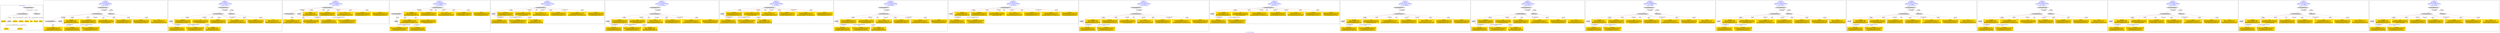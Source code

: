 digraph n0 {
fontcolor="blue"
remincross="true"
label="s12-s-19-artworks.json"
subgraph cluster_0 {
label="1-correct model"
n2[style="filled",color="white",fillcolor="lightgray",label="CulturalHeritageObject1"];
n3[shape="plaintext",style="filled",fillcolor="gold",label="date_made"];
n4[style="filled",color="white",fillcolor="lightgray",label="Person1"];
n5[shape="plaintext",style="filled",fillcolor="gold",label="description"];
n6[shape="plaintext",style="filled",fillcolor="gold",label="dimensions"];
n7[shape="plaintext",style="filled",fillcolor="gold",label="technique"];
n8[shape="plaintext",style="filled",fillcolor="gold",label="title"];
n9[shape="plaintext",style="filled",fillcolor="gold",label="access_id"];
n10[shape="plaintext",style="filled",fillcolor="gold",label="nationality"];
n11[shape="plaintext",style="filled",fillcolor="gold",label="artist_name"];
n12[style="filled",color="white",fillcolor="lightgray",label="EuropeanaAggregation1"];
n13[style="filled",color="white",fillcolor="lightgray",label="WebResource1"];
n14[shape="plaintext",style="filled",fillcolor="gold",label="img_url"];
}
subgraph cluster_1 {
label="candidate 0\nlink coherence:1.0\nnode coherence:1.0\nconfidence:0.5054961694893352\nmapping score:0.5944246490890377\ncost:12.99938\n-precision:0.85-recall:0.92"
n16[style="filled",color="white",fillcolor="lightgray",label="CulturalHeritageObject1"];
n17[style="filled",color="white",fillcolor="lightgray",label="CulturalHeritageObject2"];
n18[style="filled",color="white",fillcolor="lightgray",label="Person1"];
n19[style="filled",color="white",fillcolor="lightgray",label="EuropeanaAggregation1"];
n20[style="filled",color="white",fillcolor="lightgray",label="WebResource1"];
n21[shape="plaintext",style="filled",fillcolor="gold",label="artist_name\n[Person,nameOfThePerson,0.524]\n[Person,biographicalInformation,0.328]\n[CulturalHeritageObject,title,0.082]\n[CulturalHeritageObject,description,0.066]"];
n22[shape="plaintext",style="filled",fillcolor="gold",label="date_made\n[Person,dateOfBirth,0.358]\n[Person,dateOfDeath,0.298]\n[CulturalHeritageObject,created,0.231]\n[Person,biographicalInformation,0.113]"];
n23[shape="plaintext",style="filled",fillcolor="gold",label="description\n[Person,biographicalInformation,0.44]\n[CulturalHeritageObject,description,0.357]\n[CulturalHeritageObject,title,0.161]\n[CulturalHeritageObject,provenance,0.042]"];
n24[shape="plaintext",style="filled",fillcolor="gold",label="title\n[CulturalHeritageObject,title,0.336]\n[CulturalHeritageObject,description,0.303]\n[Person,biographicalInformation,0.275]\n[Concept,prefLabel,0.087]"];
n25[shape="plaintext",style="filled",fillcolor="gold",label="nationality\n[Person,countryAssociatedWithThePerson,0.83]\n[Person,biographicalInformation,0.095]\n[CulturalHeritageObject,title,0.04]\n[CulturalHeritageObject,description,0.035]"];
n26[shape="plaintext",style="filled",fillcolor="gold",label="img_url\n[WebResource,classLink,0.724]\n[Document,classLink,0.129]\n[CulturalHeritageObject,provenance,0.093]\n[Person,biographicalInformation,0.053]"];
n27[shape="plaintext",style="filled",fillcolor="gold",label="access_id\n[CulturalHeritageObject,extent,0.493]\n[CulturalHeritageObject,title,0.23]\n[CulturalHeritageObject,description,0.181]\n[CulturalHeritageObject,accessionNumber,0.097]"];
n28[shape="plaintext",style="filled",fillcolor="gold",label="dimensions\n[CulturalHeritageObject,extent,0.61]\n[CulturalHeritageObject,description,0.167]\n[CulturalHeritageObject,title,0.115]\n[CulturalHeritageObject,medium,0.107]"];
n29[shape="plaintext",style="filled",fillcolor="gold",label="technique\n[CulturalHeritageObject,medium,0.707]\n[CulturalHeritageObject,description,0.139]\n[Person,biographicalInformation,0.09]\n[CulturalHeritageObject,title,0.065]"];
}
subgraph cluster_2 {
label="candidate 1\nlink coherence:1.0\nnode coherence:1.0\nconfidence:0.5048152972522681\nmapping score:0.6127162101952005\ncost:11.99941\n-precision:0.92-recall:0.92"
n31[style="filled",color="white",fillcolor="lightgray",label="CulturalHeritageObject1"];
n32[style="filled",color="white",fillcolor="lightgray",label="Person1"];
n33[style="filled",color="white",fillcolor="lightgray",label="EuropeanaAggregation1"];
n34[style="filled",color="white",fillcolor="lightgray",label="WebResource1"];
n35[shape="plaintext",style="filled",fillcolor="gold",label="artist_name\n[Person,nameOfThePerson,0.524]\n[Person,biographicalInformation,0.328]\n[CulturalHeritageObject,title,0.082]\n[CulturalHeritageObject,description,0.066]"];
n36[shape="plaintext",style="filled",fillcolor="gold",label="description\n[Person,biographicalInformation,0.44]\n[CulturalHeritageObject,description,0.357]\n[CulturalHeritageObject,title,0.161]\n[CulturalHeritageObject,provenance,0.042]"];
n37[shape="plaintext",style="filled",fillcolor="gold",label="title\n[CulturalHeritageObject,title,0.336]\n[CulturalHeritageObject,description,0.303]\n[Person,biographicalInformation,0.275]\n[Concept,prefLabel,0.087]"];
n38[shape="plaintext",style="filled",fillcolor="gold",label="nationality\n[Person,countryAssociatedWithThePerson,0.83]\n[Person,biographicalInformation,0.095]\n[CulturalHeritageObject,title,0.04]\n[CulturalHeritageObject,description,0.035]"];
n39[shape="plaintext",style="filled",fillcolor="gold",label="img_url\n[WebResource,classLink,0.724]\n[Document,classLink,0.129]\n[CulturalHeritageObject,provenance,0.093]\n[Person,biographicalInformation,0.053]"];
n40[shape="plaintext",style="filled",fillcolor="gold",label="dimensions\n[CulturalHeritageObject,extent,0.61]\n[CulturalHeritageObject,description,0.167]\n[CulturalHeritageObject,title,0.115]\n[CulturalHeritageObject,medium,0.107]"];
n41[shape="plaintext",style="filled",fillcolor="gold",label="access_id\n[CulturalHeritageObject,extent,0.493]\n[CulturalHeritageObject,title,0.23]\n[CulturalHeritageObject,description,0.181]\n[CulturalHeritageObject,accessionNumber,0.097]"];
n42[shape="plaintext",style="filled",fillcolor="gold",label="technique\n[CulturalHeritageObject,medium,0.707]\n[CulturalHeritageObject,description,0.139]\n[Person,biographicalInformation,0.09]\n[CulturalHeritageObject,title,0.065]"];
n43[shape="plaintext",style="filled",fillcolor="gold",label="date_made\n[Person,dateOfBirth,0.358]\n[Person,dateOfDeath,0.298]\n[CulturalHeritageObject,created,0.231]\n[Person,biographicalInformation,0.113]"];
}
subgraph cluster_3 {
label="candidate 10\nlink coherence:1.0\nnode coherence:1.0\nconfidence:0.44269656188515527\nmapping score:0.5920099650728295\ncost:10.99974\n-precision:0.55-recall:0.5"
n45[style="filled",color="white",fillcolor="lightgray",label="CulturalHeritageObject1"];
n46[style="filled",color="white",fillcolor="lightgray",label="CulturalHeritageObject2"];
n47[style="filled",color="white",fillcolor="lightgray",label="Person1"];
n48[shape="plaintext",style="filled",fillcolor="gold",label="artist_name\n[Person,nameOfThePerson,0.524]\n[Person,biographicalInformation,0.328]\n[CulturalHeritageObject,title,0.082]\n[CulturalHeritageObject,description,0.066]"];
n49[shape="plaintext",style="filled",fillcolor="gold",label="date_made\n[Person,dateOfBirth,0.358]\n[Person,dateOfDeath,0.298]\n[CulturalHeritageObject,created,0.231]\n[Person,biographicalInformation,0.113]"];
n50[shape="plaintext",style="filled",fillcolor="gold",label="access_id\n[CulturalHeritageObject,extent,0.493]\n[CulturalHeritageObject,title,0.23]\n[CulturalHeritageObject,description,0.181]\n[CulturalHeritageObject,accessionNumber,0.097]"];
n51[shape="plaintext",style="filled",fillcolor="gold",label="description\n[Person,biographicalInformation,0.44]\n[CulturalHeritageObject,description,0.357]\n[CulturalHeritageObject,title,0.161]\n[CulturalHeritageObject,provenance,0.042]"];
n52[shape="plaintext",style="filled",fillcolor="gold",label="img_url\n[WebResource,classLink,0.724]\n[Document,classLink,0.129]\n[CulturalHeritageObject,provenance,0.093]\n[Person,biographicalInformation,0.053]"];
n53[shape="plaintext",style="filled",fillcolor="gold",label="nationality\n[Person,countryAssociatedWithThePerson,0.83]\n[Person,biographicalInformation,0.095]\n[CulturalHeritageObject,title,0.04]\n[CulturalHeritageObject,description,0.035]"];
n54[shape="plaintext",style="filled",fillcolor="gold",label="title\n[CulturalHeritageObject,title,0.336]\n[CulturalHeritageObject,description,0.303]\n[Person,biographicalInformation,0.275]\n[Concept,prefLabel,0.087]"];
n55[shape="plaintext",style="filled",fillcolor="gold",label="dimensions\n[CulturalHeritageObject,extent,0.61]\n[CulturalHeritageObject,description,0.167]\n[CulturalHeritageObject,title,0.115]\n[CulturalHeritageObject,medium,0.107]"];
n56[shape="plaintext",style="filled",fillcolor="gold",label="technique\n[CulturalHeritageObject,medium,0.707]\n[CulturalHeritageObject,description,0.139]\n[Person,biographicalInformation,0.09]\n[CulturalHeritageObject,title,0.065]"];
}
subgraph cluster_4 {
label="candidate 11\nlink coherence:1.0\nnode coherence:1.0\nconfidence:0.44269656188515527\nmapping score:0.5920099650728295\ncost:10.99997\n-precision:0.45-recall:0.42"
n58[style="filled",color="white",fillcolor="lightgray",label="CulturalHeritageObject1"];
n59[style="filled",color="white",fillcolor="lightgray",label="CulturalHeritageObject2"];
n60[style="filled",color="white",fillcolor="lightgray",label="Person2"];
n61[shape="plaintext",style="filled",fillcolor="gold",label="nationality\n[Person,countryAssociatedWithThePerson,0.83]\n[Person,biographicalInformation,0.095]\n[CulturalHeritageObject,title,0.04]\n[CulturalHeritageObject,description,0.035]"];
n62[shape="plaintext",style="filled",fillcolor="gold",label="date_made\n[Person,dateOfBirth,0.358]\n[Person,dateOfDeath,0.298]\n[CulturalHeritageObject,created,0.231]\n[Person,biographicalInformation,0.113]"];
n63[shape="plaintext",style="filled",fillcolor="gold",label="access_id\n[CulturalHeritageObject,extent,0.493]\n[CulturalHeritageObject,title,0.23]\n[CulturalHeritageObject,description,0.181]\n[CulturalHeritageObject,accessionNumber,0.097]"];
n64[shape="plaintext",style="filled",fillcolor="gold",label="description\n[Person,biographicalInformation,0.44]\n[CulturalHeritageObject,description,0.357]\n[CulturalHeritageObject,title,0.161]\n[CulturalHeritageObject,provenance,0.042]"];
n65[shape="plaintext",style="filled",fillcolor="gold",label="img_url\n[WebResource,classLink,0.724]\n[Document,classLink,0.129]\n[CulturalHeritageObject,provenance,0.093]\n[Person,biographicalInformation,0.053]"];
n66[shape="plaintext",style="filled",fillcolor="gold",label="title\n[CulturalHeritageObject,title,0.336]\n[CulturalHeritageObject,description,0.303]\n[Person,biographicalInformation,0.275]\n[Concept,prefLabel,0.087]"];
n67[shape="plaintext",style="filled",fillcolor="gold",label="artist_name\n[Person,nameOfThePerson,0.524]\n[Person,biographicalInformation,0.328]\n[CulturalHeritageObject,title,0.082]\n[CulturalHeritageObject,description,0.066]"];
n68[shape="plaintext",style="filled",fillcolor="gold",label="dimensions\n[CulturalHeritageObject,extent,0.61]\n[CulturalHeritageObject,description,0.167]\n[CulturalHeritageObject,title,0.115]\n[CulturalHeritageObject,medium,0.107]"];
n69[shape="plaintext",style="filled",fillcolor="gold",label="technique\n[CulturalHeritageObject,medium,0.707]\n[CulturalHeritageObject,description,0.139]\n[Person,biographicalInformation,0.09]\n[CulturalHeritageObject,title,0.065]"];
}
subgraph cluster_5 {
label="candidate 12\nlink coherence:1.0\nnode coherence:1.0\nconfidence:0.43467736310363575\nmapping score:0.6078554173308416\ncost:9.99977\n-precision:0.8-recall:0.67"
n71[style="filled",color="white",fillcolor="lightgray",label="CulturalHeritageObject1"];
n72[style="filled",color="white",fillcolor="lightgray",label="Person1"];
n73[shape="plaintext",style="filled",fillcolor="gold",label="artist_name\n[Person,nameOfThePerson,0.524]\n[Person,biographicalInformation,0.328]\n[CulturalHeritageObject,title,0.082]\n[CulturalHeritageObject,description,0.066]"];
n74[shape="plaintext",style="filled",fillcolor="gold",label="description\n[Person,biographicalInformation,0.44]\n[CulturalHeritageObject,description,0.357]\n[CulturalHeritageObject,title,0.161]\n[CulturalHeritageObject,provenance,0.042]"];
n75[shape="plaintext",style="filled",fillcolor="gold",label="title\n[CulturalHeritageObject,title,0.336]\n[CulturalHeritageObject,description,0.303]\n[Person,biographicalInformation,0.275]\n[Concept,prefLabel,0.087]"];
n76[shape="plaintext",style="filled",fillcolor="gold",label="img_url\n[WebResource,classLink,0.724]\n[Document,classLink,0.129]\n[CulturalHeritageObject,provenance,0.093]\n[Person,biographicalInformation,0.053]"];
n77[shape="plaintext",style="filled",fillcolor="gold",label="nationality\n[Person,countryAssociatedWithThePerson,0.83]\n[Person,biographicalInformation,0.095]\n[CulturalHeritageObject,title,0.04]\n[CulturalHeritageObject,description,0.035]"];
n78[shape="plaintext",style="filled",fillcolor="gold",label="dimensions\n[CulturalHeritageObject,extent,0.61]\n[CulturalHeritageObject,description,0.167]\n[CulturalHeritageObject,title,0.115]\n[CulturalHeritageObject,medium,0.107]"];
n79[shape="plaintext",style="filled",fillcolor="gold",label="access_id\n[CulturalHeritageObject,extent,0.493]\n[CulturalHeritageObject,title,0.23]\n[CulturalHeritageObject,description,0.181]\n[CulturalHeritageObject,accessionNumber,0.097]"];
n80[shape="plaintext",style="filled",fillcolor="gold",label="technique\n[CulturalHeritageObject,medium,0.707]\n[CulturalHeritageObject,description,0.139]\n[Person,biographicalInformation,0.09]\n[CulturalHeritageObject,title,0.065]"];
n81[shape="plaintext",style="filled",fillcolor="gold",label="date_made\n[Person,dateOfBirth,0.358]\n[Person,dateOfDeath,0.298]\n[CulturalHeritageObject,created,0.231]\n[Person,biographicalInformation,0.113]"];
}
subgraph cluster_6 {
label="candidate 13\nlink coherence:1.0\nnode coherence:1.0\nconfidence:0.43467736310363575\nmapping score:0.6078554173308416\ncost:10.99959\n-precision:0.82-recall:0.75"
n83[style="filled",color="white",fillcolor="lightgray",label="CulturalHeritageObject1"];
n84[style="filled",color="white",fillcolor="lightgray",label="Person1"];
n85[style="filled",color="white",fillcolor="lightgray",label="EuropeanaAggregation1"];
n86[shape="plaintext",style="filled",fillcolor="gold",label="artist_name\n[Person,nameOfThePerson,0.524]\n[Person,biographicalInformation,0.328]\n[CulturalHeritageObject,title,0.082]\n[CulturalHeritageObject,description,0.066]"];
n87[shape="plaintext",style="filled",fillcolor="gold",label="description\n[Person,biographicalInformation,0.44]\n[CulturalHeritageObject,description,0.357]\n[CulturalHeritageObject,title,0.161]\n[CulturalHeritageObject,provenance,0.042]"];
n88[shape="plaintext",style="filled",fillcolor="gold",label="title\n[CulturalHeritageObject,title,0.336]\n[CulturalHeritageObject,description,0.303]\n[Person,biographicalInformation,0.275]\n[Concept,prefLabel,0.087]"];
n89[shape="plaintext",style="filled",fillcolor="gold",label="img_url\n[WebResource,classLink,0.724]\n[Document,classLink,0.129]\n[CulturalHeritageObject,provenance,0.093]\n[Person,biographicalInformation,0.053]"];
n90[shape="plaintext",style="filled",fillcolor="gold",label="nationality\n[Person,countryAssociatedWithThePerson,0.83]\n[Person,biographicalInformation,0.095]\n[CulturalHeritageObject,title,0.04]\n[CulturalHeritageObject,description,0.035]"];
n91[shape="plaintext",style="filled",fillcolor="gold",label="dimensions\n[CulturalHeritageObject,extent,0.61]\n[CulturalHeritageObject,description,0.167]\n[CulturalHeritageObject,title,0.115]\n[CulturalHeritageObject,medium,0.107]"];
n92[shape="plaintext",style="filled",fillcolor="gold",label="access_id\n[CulturalHeritageObject,extent,0.493]\n[CulturalHeritageObject,title,0.23]\n[CulturalHeritageObject,description,0.181]\n[CulturalHeritageObject,accessionNumber,0.097]"];
n93[shape="plaintext",style="filled",fillcolor="gold",label="technique\n[CulturalHeritageObject,medium,0.707]\n[CulturalHeritageObject,description,0.139]\n[Person,biographicalInformation,0.09]\n[CulturalHeritageObject,title,0.065]"];
n94[shape="plaintext",style="filled",fillcolor="gold",label="date_made\n[Person,dateOfBirth,0.358]\n[Person,dateOfDeath,0.298]\n[CulturalHeritageObject,created,0.231]\n[Person,biographicalInformation,0.113]"];
}
subgraph cluster_7 {
label="candidate 14\nlink coherence:1.0\nnode coherence:1.0\nconfidence:0.42801352308568963\nmapping score:0.6056341373248595\ncost:9.99977\n-precision:0.8-recall:0.67"
n96[style="filled",color="white",fillcolor="lightgray",label="CulturalHeritageObject1"];
n97[style="filled",color="white",fillcolor="lightgray",label="Person1"];
n98[shape="plaintext",style="filled",fillcolor="gold",label="artist_name\n[Person,nameOfThePerson,0.524]\n[Person,biographicalInformation,0.328]\n[CulturalHeritageObject,title,0.082]\n[CulturalHeritageObject,description,0.066]"];
n99[shape="plaintext",style="filled",fillcolor="gold",label="description\n[Person,biographicalInformation,0.44]\n[CulturalHeritageObject,description,0.357]\n[CulturalHeritageObject,title,0.161]\n[CulturalHeritageObject,provenance,0.042]"];
n100[shape="plaintext",style="filled",fillcolor="gold",label="title\n[CulturalHeritageObject,title,0.336]\n[CulturalHeritageObject,description,0.303]\n[Person,biographicalInformation,0.275]\n[Concept,prefLabel,0.087]"];
n101[shape="plaintext",style="filled",fillcolor="gold",label="img_url\n[WebResource,classLink,0.724]\n[Document,classLink,0.129]\n[CulturalHeritageObject,provenance,0.093]\n[Person,biographicalInformation,0.053]"];
n102[shape="plaintext",style="filled",fillcolor="gold",label="nationality\n[Person,countryAssociatedWithThePerson,0.83]\n[Person,biographicalInformation,0.095]\n[CulturalHeritageObject,title,0.04]\n[CulturalHeritageObject,description,0.035]"];
n103[shape="plaintext",style="filled",fillcolor="gold",label="dimensions\n[CulturalHeritageObject,extent,0.61]\n[CulturalHeritageObject,description,0.167]\n[CulturalHeritageObject,title,0.115]\n[CulturalHeritageObject,medium,0.107]"];
n104[shape="plaintext",style="filled",fillcolor="gold",label="access_id\n[CulturalHeritageObject,extent,0.493]\n[CulturalHeritageObject,title,0.23]\n[CulturalHeritageObject,description,0.181]\n[CulturalHeritageObject,accessionNumber,0.097]"];
n105[shape="plaintext",style="filled",fillcolor="gold",label="technique\n[CulturalHeritageObject,medium,0.707]\n[CulturalHeritageObject,description,0.139]\n[Person,biographicalInformation,0.09]\n[CulturalHeritageObject,title,0.065]"];
n106[shape="plaintext",style="filled",fillcolor="gold",label="date_made\n[Person,dateOfBirth,0.358]\n[Person,dateOfDeath,0.298]\n[CulturalHeritageObject,created,0.231]\n[Person,biographicalInformation,0.113]"];
}
subgraph cluster_8 {
label="candidate 15\nlink coherence:1.0\nnode coherence:1.0\nconfidence:0.42801352308568963\nmapping score:0.6056341373248595\ncost:10.99959\n-precision:0.82-recall:0.75"
n108[style="filled",color="white",fillcolor="lightgray",label="CulturalHeritageObject1"];
n109[style="filled",color="white",fillcolor="lightgray",label="Person1"];
n110[style="filled",color="white",fillcolor="lightgray",label="EuropeanaAggregation1"];
n111[shape="plaintext",style="filled",fillcolor="gold",label="artist_name\n[Person,nameOfThePerson,0.524]\n[Person,biographicalInformation,0.328]\n[CulturalHeritageObject,title,0.082]\n[CulturalHeritageObject,description,0.066]"];
n112[shape="plaintext",style="filled",fillcolor="gold",label="description\n[Person,biographicalInformation,0.44]\n[CulturalHeritageObject,description,0.357]\n[CulturalHeritageObject,title,0.161]\n[CulturalHeritageObject,provenance,0.042]"];
n113[shape="plaintext",style="filled",fillcolor="gold",label="title\n[CulturalHeritageObject,title,0.336]\n[CulturalHeritageObject,description,0.303]\n[Person,biographicalInformation,0.275]\n[Concept,prefLabel,0.087]"];
n114[shape="plaintext",style="filled",fillcolor="gold",label="img_url\n[WebResource,classLink,0.724]\n[Document,classLink,0.129]\n[CulturalHeritageObject,provenance,0.093]\n[Person,biographicalInformation,0.053]"];
n115[shape="plaintext",style="filled",fillcolor="gold",label="nationality\n[Person,countryAssociatedWithThePerson,0.83]\n[Person,biographicalInformation,0.095]\n[CulturalHeritageObject,title,0.04]\n[CulturalHeritageObject,description,0.035]"];
n116[shape="plaintext",style="filled",fillcolor="gold",label="dimensions\n[CulturalHeritageObject,extent,0.61]\n[CulturalHeritageObject,description,0.167]\n[CulturalHeritageObject,title,0.115]\n[CulturalHeritageObject,medium,0.107]"];
n117[shape="plaintext",style="filled",fillcolor="gold",label="access_id\n[CulturalHeritageObject,extent,0.493]\n[CulturalHeritageObject,title,0.23]\n[CulturalHeritageObject,description,0.181]\n[CulturalHeritageObject,accessionNumber,0.097]"];
n118[shape="plaintext",style="filled",fillcolor="gold",label="technique\n[CulturalHeritageObject,medium,0.707]\n[CulturalHeritageObject,description,0.139]\n[Person,biographicalInformation,0.09]\n[CulturalHeritageObject,title,0.065]"];
n119[shape="plaintext",style="filled",fillcolor="gold",label="date_made\n[Person,dateOfBirth,0.358]\n[Person,dateOfDeath,0.298]\n[CulturalHeritageObject,created,0.231]\n[Person,biographicalInformation,0.113]"];
}
subgraph cluster_9 {
label="candidate 16\nlink coherence:1.0\nnode coherence:1.0\nconfidence:0.42054075554062276\nmapping score:0.6031432148098372\ncost:9.99977\n-precision:0.9-recall:0.75"
n121[style="filled",color="white",fillcolor="lightgray",label="CulturalHeritageObject1"];
n122[style="filled",color="white",fillcolor="lightgray",label="Person1"];
n123[shape="plaintext",style="filled",fillcolor="gold",label="artist_name\n[Person,nameOfThePerson,0.524]\n[Person,biographicalInformation,0.328]\n[CulturalHeritageObject,title,0.082]\n[CulturalHeritageObject,description,0.066]"];
n124[shape="plaintext",style="filled",fillcolor="gold",label="date_made\n[Person,dateOfBirth,0.358]\n[Person,dateOfDeath,0.298]\n[CulturalHeritageObject,created,0.231]\n[Person,biographicalInformation,0.113]"];
n125[shape="plaintext",style="filled",fillcolor="gold",label="description\n[Person,biographicalInformation,0.44]\n[CulturalHeritageObject,description,0.357]\n[CulturalHeritageObject,title,0.161]\n[CulturalHeritageObject,provenance,0.042]"];
n126[shape="plaintext",style="filled",fillcolor="gold",label="title\n[CulturalHeritageObject,title,0.336]\n[CulturalHeritageObject,description,0.303]\n[Person,biographicalInformation,0.275]\n[Concept,prefLabel,0.087]"];
n127[shape="plaintext",style="filled",fillcolor="gold",label="img_url\n[WebResource,classLink,0.724]\n[Document,classLink,0.129]\n[CulturalHeritageObject,provenance,0.093]\n[Person,biographicalInformation,0.053]"];
n128[shape="plaintext",style="filled",fillcolor="gold",label="nationality\n[Person,countryAssociatedWithThePerson,0.83]\n[Person,biographicalInformation,0.095]\n[CulturalHeritageObject,title,0.04]\n[CulturalHeritageObject,description,0.035]"];
n129[shape="plaintext",style="filled",fillcolor="gold",label="dimensions\n[CulturalHeritageObject,extent,0.61]\n[CulturalHeritageObject,description,0.167]\n[CulturalHeritageObject,title,0.115]\n[CulturalHeritageObject,medium,0.107]"];
n130[shape="plaintext",style="filled",fillcolor="gold",label="access_id\n[CulturalHeritageObject,extent,0.493]\n[CulturalHeritageObject,title,0.23]\n[CulturalHeritageObject,description,0.181]\n[CulturalHeritageObject,accessionNumber,0.097]"];
n131[shape="plaintext",style="filled",fillcolor="gold",label="technique\n[CulturalHeritageObject,medium,0.707]\n[CulturalHeritageObject,description,0.139]\n[Person,biographicalInformation,0.09]\n[CulturalHeritageObject,title,0.065]"];
}
subgraph cluster_10 {
label="candidate 17\nlink coherence:1.0\nnode coherence:1.0\nconfidence:0.42054075554062276\nmapping score:0.6031432148098372\ncost:10.99959\n-precision:0.91-recall:0.83"
n133[style="filled",color="white",fillcolor="lightgray",label="CulturalHeritageObject1"];
n134[style="filled",color="white",fillcolor="lightgray",label="Person1"];
n135[style="filled",color="white",fillcolor="lightgray",label="EuropeanaAggregation1"];
n136[shape="plaintext",style="filled",fillcolor="gold",label="artist_name\n[Person,nameOfThePerson,0.524]\n[Person,biographicalInformation,0.328]\n[CulturalHeritageObject,title,0.082]\n[CulturalHeritageObject,description,0.066]"];
n137[shape="plaintext",style="filled",fillcolor="gold",label="date_made\n[Person,dateOfBirth,0.358]\n[Person,dateOfDeath,0.298]\n[CulturalHeritageObject,created,0.231]\n[Person,biographicalInformation,0.113]"];
n138[shape="plaintext",style="filled",fillcolor="gold",label="description\n[Person,biographicalInformation,0.44]\n[CulturalHeritageObject,description,0.357]\n[CulturalHeritageObject,title,0.161]\n[CulturalHeritageObject,provenance,0.042]"];
n139[shape="plaintext",style="filled",fillcolor="gold",label="title\n[CulturalHeritageObject,title,0.336]\n[CulturalHeritageObject,description,0.303]\n[Person,biographicalInformation,0.275]\n[Concept,prefLabel,0.087]"];
n140[shape="plaintext",style="filled",fillcolor="gold",label="img_url\n[WebResource,classLink,0.724]\n[Document,classLink,0.129]\n[CulturalHeritageObject,provenance,0.093]\n[Person,biographicalInformation,0.053]"];
n141[shape="plaintext",style="filled",fillcolor="gold",label="nationality\n[Person,countryAssociatedWithThePerson,0.83]\n[Person,biographicalInformation,0.095]\n[CulturalHeritageObject,title,0.04]\n[CulturalHeritageObject,description,0.035]"];
n142[shape="plaintext",style="filled",fillcolor="gold",label="dimensions\n[CulturalHeritageObject,extent,0.61]\n[CulturalHeritageObject,description,0.167]\n[CulturalHeritageObject,title,0.115]\n[CulturalHeritageObject,medium,0.107]"];
n143[shape="plaintext",style="filled",fillcolor="gold",label="access_id\n[CulturalHeritageObject,extent,0.493]\n[CulturalHeritageObject,title,0.23]\n[CulturalHeritageObject,description,0.181]\n[CulturalHeritageObject,accessionNumber,0.097]"];
n144[shape="plaintext",style="filled",fillcolor="gold",label="technique\n[CulturalHeritageObject,medium,0.707]\n[CulturalHeritageObject,description,0.139]\n[Person,biographicalInformation,0.09]\n[CulturalHeritageObject,title,0.065]"];
}
subgraph cluster_11 {
label="candidate 18\nlink coherence:1.0\nnode coherence:1.0\nconfidence:0.3965657749056047\nmapping score:0.5951515545981645\ncost:9.99977\n-precision:0.6-recall:0.5"
n146[style="filled",color="white",fillcolor="lightgray",label="CulturalHeritageObject1"];
n147[style="filled",color="white",fillcolor="lightgray",label="Person1"];
n148[shape="plaintext",style="filled",fillcolor="gold",label="artist_name\n[Person,nameOfThePerson,0.524]\n[Person,biographicalInformation,0.328]\n[CulturalHeritageObject,title,0.082]\n[CulturalHeritageObject,description,0.066]"];
n149[shape="plaintext",style="filled",fillcolor="gold",label="date_made\n[Person,dateOfBirth,0.358]\n[Person,dateOfDeath,0.298]\n[CulturalHeritageObject,created,0.231]\n[Person,biographicalInformation,0.113]"];
n150[shape="plaintext",style="filled",fillcolor="gold",label="title\n[CulturalHeritageObject,title,0.336]\n[CulturalHeritageObject,description,0.303]\n[Person,biographicalInformation,0.275]\n[Concept,prefLabel,0.087]"];
n151[shape="plaintext",style="filled",fillcolor="gold",label="access_id\n[CulturalHeritageObject,extent,0.493]\n[CulturalHeritageObject,title,0.23]\n[CulturalHeritageObject,description,0.181]\n[CulturalHeritageObject,accessionNumber,0.097]"];
n152[shape="plaintext",style="filled",fillcolor="gold",label="description\n[Person,biographicalInformation,0.44]\n[CulturalHeritageObject,description,0.357]\n[CulturalHeritageObject,title,0.161]\n[CulturalHeritageObject,provenance,0.042]"];
n153[shape="plaintext",style="filled",fillcolor="gold",label="nationality\n[Person,countryAssociatedWithThePerson,0.83]\n[Person,biographicalInformation,0.095]\n[CulturalHeritageObject,title,0.04]\n[CulturalHeritageObject,description,0.035]"];
n154[shape="plaintext",style="filled",fillcolor="gold",label="img_url\n[WebResource,classLink,0.724]\n[Document,classLink,0.129]\n[CulturalHeritageObject,provenance,0.093]\n[Person,biographicalInformation,0.053]"];
n155[shape="plaintext",style="filled",fillcolor="gold",label="dimensions\n[CulturalHeritageObject,extent,0.61]\n[CulturalHeritageObject,description,0.167]\n[CulturalHeritageObject,title,0.115]\n[CulturalHeritageObject,medium,0.107]"];
n156[shape="plaintext",style="filled",fillcolor="gold",label="technique\n[CulturalHeritageObject,medium,0.707]\n[CulturalHeritageObject,description,0.139]\n[Person,biographicalInformation,0.09]\n[CulturalHeritageObject,title,0.065]"];
}
subgraph cluster_12 {
label="candidate 19\nlink coherence:1.0\nnode coherence:1.0\nconfidence:0.3965657749056047\nmapping score:0.5951515545981645\ncost:10.99959\n-precision:0.64-recall:0.58"
n158[style="filled",color="white",fillcolor="lightgray",label="CulturalHeritageObject1"];
n159[style="filled",color="white",fillcolor="lightgray",label="Person1"];
n160[style="filled",color="white",fillcolor="lightgray",label="EuropeanaAggregation1"];
n161[shape="plaintext",style="filled",fillcolor="gold",label="artist_name\n[Person,nameOfThePerson,0.524]\n[Person,biographicalInformation,0.328]\n[CulturalHeritageObject,title,0.082]\n[CulturalHeritageObject,description,0.066]"];
n162[shape="plaintext",style="filled",fillcolor="gold",label="date_made\n[Person,dateOfBirth,0.358]\n[Person,dateOfDeath,0.298]\n[CulturalHeritageObject,created,0.231]\n[Person,biographicalInformation,0.113]"];
n163[shape="plaintext",style="filled",fillcolor="gold",label="title\n[CulturalHeritageObject,title,0.336]\n[CulturalHeritageObject,description,0.303]\n[Person,biographicalInformation,0.275]\n[Concept,prefLabel,0.087]"];
n164[shape="plaintext",style="filled",fillcolor="gold",label="access_id\n[CulturalHeritageObject,extent,0.493]\n[CulturalHeritageObject,title,0.23]\n[CulturalHeritageObject,description,0.181]\n[CulturalHeritageObject,accessionNumber,0.097]"];
n165[shape="plaintext",style="filled",fillcolor="gold",label="description\n[Person,biographicalInformation,0.44]\n[CulturalHeritageObject,description,0.357]\n[CulturalHeritageObject,title,0.161]\n[CulturalHeritageObject,provenance,0.042]"];
n166[shape="plaintext",style="filled",fillcolor="gold",label="nationality\n[Person,countryAssociatedWithThePerson,0.83]\n[Person,biographicalInformation,0.095]\n[CulturalHeritageObject,title,0.04]\n[CulturalHeritageObject,description,0.035]"];
n167[shape="plaintext",style="filled",fillcolor="gold",label="img_url\n[WebResource,classLink,0.724]\n[Document,classLink,0.129]\n[CulturalHeritageObject,provenance,0.093]\n[Person,biographicalInformation,0.053]"];
n168[shape="plaintext",style="filled",fillcolor="gold",label="dimensions\n[CulturalHeritageObject,extent,0.61]\n[CulturalHeritageObject,description,0.167]\n[CulturalHeritageObject,title,0.115]\n[CulturalHeritageObject,medium,0.107]"];
n169[shape="plaintext",style="filled",fillcolor="gold",label="technique\n[CulturalHeritageObject,medium,0.707]\n[CulturalHeritageObject,description,0.139]\n[Person,biographicalInformation,0.09]\n[CulturalHeritageObject,title,0.065]"];
}
subgraph cluster_13 {
label="candidate 2\nlink coherence:1.0\nnode coherence:1.0\nconfidence:0.498151457234322\nmapping score:0.6104949301892184\ncost:11.99941\n-precision:0.92-recall:0.92"
n171[style="filled",color="white",fillcolor="lightgray",label="CulturalHeritageObject1"];
n172[style="filled",color="white",fillcolor="lightgray",label="Person1"];
n173[style="filled",color="white",fillcolor="lightgray",label="EuropeanaAggregation1"];
n174[style="filled",color="white",fillcolor="lightgray",label="WebResource1"];
n175[shape="plaintext",style="filled",fillcolor="gold",label="artist_name\n[Person,nameOfThePerson,0.524]\n[Person,biographicalInformation,0.328]\n[CulturalHeritageObject,title,0.082]\n[CulturalHeritageObject,description,0.066]"];
n176[shape="plaintext",style="filled",fillcolor="gold",label="description\n[Person,biographicalInformation,0.44]\n[CulturalHeritageObject,description,0.357]\n[CulturalHeritageObject,title,0.161]\n[CulturalHeritageObject,provenance,0.042]"];
n177[shape="plaintext",style="filled",fillcolor="gold",label="title\n[CulturalHeritageObject,title,0.336]\n[CulturalHeritageObject,description,0.303]\n[Person,biographicalInformation,0.275]\n[Concept,prefLabel,0.087]"];
n178[shape="plaintext",style="filled",fillcolor="gold",label="nationality\n[Person,countryAssociatedWithThePerson,0.83]\n[Person,biographicalInformation,0.095]\n[CulturalHeritageObject,title,0.04]\n[CulturalHeritageObject,description,0.035]"];
n179[shape="plaintext",style="filled",fillcolor="gold",label="img_url\n[WebResource,classLink,0.724]\n[Document,classLink,0.129]\n[CulturalHeritageObject,provenance,0.093]\n[Person,biographicalInformation,0.053]"];
n180[shape="plaintext",style="filled",fillcolor="gold",label="dimensions\n[CulturalHeritageObject,extent,0.61]\n[CulturalHeritageObject,description,0.167]\n[CulturalHeritageObject,title,0.115]\n[CulturalHeritageObject,medium,0.107]"];
n181[shape="plaintext",style="filled",fillcolor="gold",label="access_id\n[CulturalHeritageObject,extent,0.493]\n[CulturalHeritageObject,title,0.23]\n[CulturalHeritageObject,description,0.181]\n[CulturalHeritageObject,accessionNumber,0.097]"];
n182[shape="plaintext",style="filled",fillcolor="gold",label="technique\n[CulturalHeritageObject,medium,0.707]\n[CulturalHeritageObject,description,0.139]\n[Person,biographicalInformation,0.09]\n[CulturalHeritageObject,title,0.065]"];
n183[shape="plaintext",style="filled",fillcolor="gold",label="date_made\n[Person,dateOfBirth,0.358]\n[Person,dateOfDeath,0.298]\n[CulturalHeritageObject,created,0.231]\n[Person,biographicalInformation,0.113]"];
}
subgraph cluster_14 {
label="candidate 3\nlink coherence:1.0\nnode coherence:1.0\nconfidence:0.4906786896892552\nmapping score:0.6080040076741962\ncost:11.99941\n-precision:1.0-recall:1.0"
n185[style="filled",color="white",fillcolor="lightgray",label="CulturalHeritageObject1"];
n186[style="filled",color="white",fillcolor="lightgray",label="Person1"];
n187[style="filled",color="white",fillcolor="lightgray",label="EuropeanaAggregation1"];
n188[style="filled",color="white",fillcolor="lightgray",label="WebResource1"];
n189[shape="plaintext",style="filled",fillcolor="gold",label="artist_name\n[Person,nameOfThePerson,0.524]\n[Person,biographicalInformation,0.328]\n[CulturalHeritageObject,title,0.082]\n[CulturalHeritageObject,description,0.066]"];
n190[shape="plaintext",style="filled",fillcolor="gold",label="date_made\n[Person,dateOfBirth,0.358]\n[Person,dateOfDeath,0.298]\n[CulturalHeritageObject,created,0.231]\n[Person,biographicalInformation,0.113]"];
n191[shape="plaintext",style="filled",fillcolor="gold",label="description\n[Person,biographicalInformation,0.44]\n[CulturalHeritageObject,description,0.357]\n[CulturalHeritageObject,title,0.161]\n[CulturalHeritageObject,provenance,0.042]"];
n192[shape="plaintext",style="filled",fillcolor="gold",label="title\n[CulturalHeritageObject,title,0.336]\n[CulturalHeritageObject,description,0.303]\n[Person,biographicalInformation,0.275]\n[Concept,prefLabel,0.087]"];
n193[shape="plaintext",style="filled",fillcolor="gold",label="nationality\n[Person,countryAssociatedWithThePerson,0.83]\n[Person,biographicalInformation,0.095]\n[CulturalHeritageObject,title,0.04]\n[CulturalHeritageObject,description,0.035]"];
n194[shape="plaintext",style="filled",fillcolor="gold",label="img_url\n[WebResource,classLink,0.724]\n[Document,classLink,0.129]\n[CulturalHeritageObject,provenance,0.093]\n[Person,biographicalInformation,0.053]"];
n195[shape="plaintext",style="filled",fillcolor="gold",label="dimensions\n[CulturalHeritageObject,extent,0.61]\n[CulturalHeritageObject,description,0.167]\n[CulturalHeritageObject,title,0.115]\n[CulturalHeritageObject,medium,0.107]"];
n196[shape="plaintext",style="filled",fillcolor="gold",label="access_id\n[CulturalHeritageObject,extent,0.493]\n[CulturalHeritageObject,title,0.23]\n[CulturalHeritageObject,description,0.181]\n[CulturalHeritageObject,accessionNumber,0.097]"];
n197[shape="plaintext",style="filled",fillcolor="gold",label="technique\n[CulturalHeritageObject,medium,0.707]\n[CulturalHeritageObject,description,0.139]\n[Person,biographicalInformation,0.09]\n[CulturalHeritageObject,title,0.065]"];
}
subgraph cluster_15 {
label="candidate 4\nlink coherence:1.0\nnode coherence:1.0\nconfidence:0.46670370905423714\nmapping score:0.6000123474625235\ncost:11.99941\n-precision:0.75-recall:0.75"
n199[style="filled",color="white",fillcolor="lightgray",label="CulturalHeritageObject1"];
n200[style="filled",color="white",fillcolor="lightgray",label="Person1"];
n201[style="filled",color="white",fillcolor="lightgray",label="EuropeanaAggregation1"];
n202[style="filled",color="white",fillcolor="lightgray",label="WebResource1"];
n203[shape="plaintext",style="filled",fillcolor="gold",label="artist_name\n[Person,nameOfThePerson,0.524]\n[Person,biographicalInformation,0.328]\n[CulturalHeritageObject,title,0.082]\n[CulturalHeritageObject,description,0.066]"];
n204[shape="plaintext",style="filled",fillcolor="gold",label="date_made\n[Person,dateOfBirth,0.358]\n[Person,dateOfDeath,0.298]\n[CulturalHeritageObject,created,0.231]\n[Person,biographicalInformation,0.113]"];
n205[shape="plaintext",style="filled",fillcolor="gold",label="title\n[CulturalHeritageObject,title,0.336]\n[CulturalHeritageObject,description,0.303]\n[Person,biographicalInformation,0.275]\n[Concept,prefLabel,0.087]"];
n206[shape="plaintext",style="filled",fillcolor="gold",label="access_id\n[CulturalHeritageObject,extent,0.493]\n[CulturalHeritageObject,title,0.23]\n[CulturalHeritageObject,description,0.181]\n[CulturalHeritageObject,accessionNumber,0.097]"];
n207[shape="plaintext",style="filled",fillcolor="gold",label="description\n[Person,biographicalInformation,0.44]\n[CulturalHeritageObject,description,0.357]\n[CulturalHeritageObject,title,0.161]\n[CulturalHeritageObject,provenance,0.042]"];
n208[shape="plaintext",style="filled",fillcolor="gold",label="nationality\n[Person,countryAssociatedWithThePerson,0.83]\n[Person,biographicalInformation,0.095]\n[CulturalHeritageObject,title,0.04]\n[CulturalHeritageObject,description,0.035]"];
n209[shape="plaintext",style="filled",fillcolor="gold",label="img_url\n[WebResource,classLink,0.724]\n[Document,classLink,0.129]\n[CulturalHeritageObject,provenance,0.093]\n[Person,biographicalInformation,0.053]"];
n210[shape="plaintext",style="filled",fillcolor="gold",label="dimensions\n[CulturalHeritageObject,extent,0.61]\n[CulturalHeritageObject,description,0.167]\n[CulturalHeritageObject,title,0.115]\n[CulturalHeritageObject,medium,0.107]"];
n211[shape="plaintext",style="filled",fillcolor="gold",label="technique\n[CulturalHeritageObject,medium,0.707]\n[CulturalHeritageObject,description,0.139]\n[Person,biographicalInformation,0.09]\n[CulturalHeritageObject,title,0.065]"];
}
subgraph cluster_16 {
label="candidate 5\nlink coherence:1.0\nnode coherence:1.0\nconfidence:0.4651113920832277\nmapping score:0.5994815751388537\ncost:11.99941\n-precision:0.83-recall:0.83"
n213[style="filled",color="white",fillcolor="lightgray",label="CulturalHeritageObject1"];
n214[style="filled",color="white",fillcolor="lightgray",label="Person1"];
n215[style="filled",color="white",fillcolor="lightgray",label="EuropeanaAggregation1"];
n216[style="filled",color="white",fillcolor="lightgray",label="WebResource1"];
n217[shape="plaintext",style="filled",fillcolor="gold",label="artist_name\n[Person,nameOfThePerson,0.524]\n[Person,biographicalInformation,0.328]\n[CulturalHeritageObject,title,0.082]\n[CulturalHeritageObject,description,0.066]"];
n218[shape="plaintext",style="filled",fillcolor="gold",label="date_made\n[Person,dateOfBirth,0.358]\n[Person,dateOfDeath,0.298]\n[CulturalHeritageObject,created,0.231]\n[Person,biographicalInformation,0.113]"];
n219[shape="plaintext",style="filled",fillcolor="gold",label="title\n[CulturalHeritageObject,title,0.336]\n[CulturalHeritageObject,description,0.303]\n[Person,biographicalInformation,0.275]\n[Concept,prefLabel,0.087]"];
n220[shape="plaintext",style="filled",fillcolor="gold",label="description\n[Person,biographicalInformation,0.44]\n[CulturalHeritageObject,description,0.357]\n[CulturalHeritageObject,title,0.161]\n[CulturalHeritageObject,provenance,0.042]"];
n221[shape="plaintext",style="filled",fillcolor="gold",label="nationality\n[Person,countryAssociatedWithThePerson,0.83]\n[Person,biographicalInformation,0.095]\n[CulturalHeritageObject,title,0.04]\n[CulturalHeritageObject,description,0.035]"];
n222[shape="plaintext",style="filled",fillcolor="gold",label="img_url\n[WebResource,classLink,0.724]\n[Document,classLink,0.129]\n[CulturalHeritageObject,provenance,0.093]\n[Person,biographicalInformation,0.053]"];
n223[shape="plaintext",style="filled",fillcolor="gold",label="dimensions\n[CulturalHeritageObject,extent,0.61]\n[CulturalHeritageObject,description,0.167]\n[CulturalHeritageObject,title,0.115]\n[CulturalHeritageObject,medium,0.107]"];
n224[shape="plaintext",style="filled",fillcolor="gold",label="access_id\n[CulturalHeritageObject,extent,0.493]\n[CulturalHeritageObject,title,0.23]\n[CulturalHeritageObject,description,0.181]\n[CulturalHeritageObject,accessionNumber,0.097]"];
n225[shape="plaintext",style="filled",fillcolor="gold",label="technique\n[CulturalHeritageObject,medium,0.707]\n[CulturalHeritageObject,description,0.139]\n[Person,biographicalInformation,0.09]\n[CulturalHeritageObject,title,0.065]"];
}
subgraph cluster_17 {
label="candidate 6\nlink coherence:1.0\nnode coherence:1.0\nconfidence:0.4649483329980608\nmapping score:0.5994272221104647\ncost:11.99941\n-precision:0.83-recall:0.83"
n227[style="filled",color="white",fillcolor="lightgray",label="CulturalHeritageObject1"];
n228[style="filled",color="white",fillcolor="lightgray",label="Person1"];
n229[style="filled",color="white",fillcolor="lightgray",label="EuropeanaAggregation1"];
n230[style="filled",color="white",fillcolor="lightgray",label="WebResource1"];
n231[shape="plaintext",style="filled",fillcolor="gold",label="artist_name\n[Person,nameOfThePerson,0.524]\n[Person,biographicalInformation,0.328]\n[CulturalHeritageObject,title,0.082]\n[CulturalHeritageObject,description,0.066]"];
n232[shape="plaintext",style="filled",fillcolor="gold",label="date_made\n[Person,dateOfBirth,0.358]\n[Person,dateOfDeath,0.298]\n[CulturalHeritageObject,created,0.231]\n[Person,biographicalInformation,0.113]"];
n233[shape="plaintext",style="filled",fillcolor="gold",label="access_id\n[CulturalHeritageObject,extent,0.493]\n[CulturalHeritageObject,title,0.23]\n[CulturalHeritageObject,description,0.181]\n[CulturalHeritageObject,accessionNumber,0.097]"];
n234[shape="plaintext",style="filled",fillcolor="gold",label="title\n[CulturalHeritageObject,title,0.336]\n[CulturalHeritageObject,description,0.303]\n[Person,biographicalInformation,0.275]\n[Concept,prefLabel,0.087]"];
n235[shape="plaintext",style="filled",fillcolor="gold",label="description\n[Person,biographicalInformation,0.44]\n[CulturalHeritageObject,description,0.357]\n[CulturalHeritageObject,title,0.161]\n[CulturalHeritageObject,provenance,0.042]"];
n236[shape="plaintext",style="filled",fillcolor="gold",label="nationality\n[Person,countryAssociatedWithThePerson,0.83]\n[Person,biographicalInformation,0.095]\n[CulturalHeritageObject,title,0.04]\n[CulturalHeritageObject,description,0.035]"];
n237[shape="plaintext",style="filled",fillcolor="gold",label="img_url\n[WebResource,classLink,0.724]\n[Document,classLink,0.129]\n[CulturalHeritageObject,provenance,0.093]\n[Person,biographicalInformation,0.053]"];
n238[shape="plaintext",style="filled",fillcolor="gold",label="dimensions\n[CulturalHeritageObject,extent,0.61]\n[CulturalHeritageObject,description,0.167]\n[CulturalHeritageObject,title,0.115]\n[CulturalHeritageObject,medium,0.107]"];
n239[shape="plaintext",style="filled",fillcolor="gold",label="technique\n[CulturalHeritageObject,medium,0.707]\n[CulturalHeritageObject,description,0.139]\n[Person,biographicalInformation,0.09]\n[CulturalHeritageObject,title,0.065]"];
}
subgraph cluster_18 {
label="candidate 7\nlink coherence:1.0\nnode coherence:1.0\nconfidence:0.45559503778895444\nmapping score:0.5963094570407625\ncost:11.99941\n-precision:0.92-recall:0.92"
n241[style="filled",color="white",fillcolor="lightgray",label="CulturalHeritageObject1"];
n242[style="filled",color="white",fillcolor="lightgray",label="Person1"];
n243[style="filled",color="white",fillcolor="lightgray",label="EuropeanaAggregation1"];
n244[style="filled",color="white",fillcolor="lightgray",label="WebResource1"];
n245[shape="plaintext",style="filled",fillcolor="gold",label="artist_name\n[Person,nameOfThePerson,0.524]\n[Person,biographicalInformation,0.328]\n[CulturalHeritageObject,title,0.082]\n[CulturalHeritageObject,description,0.066]"];
n246[shape="plaintext",style="filled",fillcolor="gold",label="date_made\n[Person,dateOfBirth,0.358]\n[Person,dateOfDeath,0.298]\n[CulturalHeritageObject,created,0.231]\n[Person,biographicalInformation,0.113]"];
n247[shape="plaintext",style="filled",fillcolor="gold",label="title\n[CulturalHeritageObject,title,0.336]\n[CulturalHeritageObject,description,0.303]\n[Person,biographicalInformation,0.275]\n[Concept,prefLabel,0.087]"];
n248[shape="plaintext",style="filled",fillcolor="gold",label="description\n[Person,biographicalInformation,0.44]\n[CulturalHeritageObject,description,0.357]\n[CulturalHeritageObject,title,0.161]\n[CulturalHeritageObject,provenance,0.042]"];
n249[shape="plaintext",style="filled",fillcolor="gold",label="nationality\n[Person,countryAssociatedWithThePerson,0.83]\n[Person,biographicalInformation,0.095]\n[CulturalHeritageObject,title,0.04]\n[CulturalHeritageObject,description,0.035]"];
n250[shape="plaintext",style="filled",fillcolor="gold",label="img_url\n[WebResource,classLink,0.724]\n[Document,classLink,0.129]\n[CulturalHeritageObject,provenance,0.093]\n[Person,biographicalInformation,0.053]"];
n251[shape="plaintext",style="filled",fillcolor="gold",label="dimensions\n[CulturalHeritageObject,extent,0.61]\n[CulturalHeritageObject,description,0.167]\n[CulturalHeritageObject,title,0.115]\n[CulturalHeritageObject,medium,0.107]"];
n252[shape="plaintext",style="filled",fillcolor="gold",label="access_id\n[CulturalHeritageObject,extent,0.493]\n[CulturalHeritageObject,title,0.23]\n[CulturalHeritageObject,description,0.181]\n[CulturalHeritageObject,accessionNumber,0.097]"];
n253[shape="plaintext",style="filled",fillcolor="gold",label="technique\n[CulturalHeritageObject,medium,0.707]\n[CulturalHeritageObject,description,0.139]\n[Person,biographicalInformation,0.09]\n[CulturalHeritageObject,title,0.065]"];
}
subgraph cluster_19 {
label="candidate 8\nlink coherence:1.0\nnode coherence:1.0\nconfidence:0.45559503778895444\nmapping score:0.5963094570407625\ncost:11.99958\n-precision:0.92-recall:0.92"
n255[style="filled",color="white",fillcolor="lightgray",label="CulturalHeritageObject1"];
n256[style="filled",color="white",fillcolor="lightgray",label="Person1"];
n257[style="filled",color="white",fillcolor="lightgray",label="EuropeanaAggregation1"];
n258[style="filled",color="white",fillcolor="lightgray",label="WebResource2"];
n259[shape="plaintext",style="filled",fillcolor="gold",label="artist_name\n[Person,nameOfThePerson,0.524]\n[Person,biographicalInformation,0.328]\n[CulturalHeritageObject,title,0.082]\n[CulturalHeritageObject,description,0.066]"];
n260[shape="plaintext",style="filled",fillcolor="gold",label="date_made\n[Person,dateOfBirth,0.358]\n[Person,dateOfDeath,0.298]\n[CulturalHeritageObject,created,0.231]\n[Person,biographicalInformation,0.113]"];
n261[shape="plaintext",style="filled",fillcolor="gold",label="title\n[CulturalHeritageObject,title,0.336]\n[CulturalHeritageObject,description,0.303]\n[Person,biographicalInformation,0.275]\n[Concept,prefLabel,0.087]"];
n262[shape="plaintext",style="filled",fillcolor="gold",label="description\n[Person,biographicalInformation,0.44]\n[CulturalHeritageObject,description,0.357]\n[CulturalHeritageObject,title,0.161]\n[CulturalHeritageObject,provenance,0.042]"];
n263[shape="plaintext",style="filled",fillcolor="gold",label="nationality\n[Person,countryAssociatedWithThePerson,0.83]\n[Person,biographicalInformation,0.095]\n[CulturalHeritageObject,title,0.04]\n[CulturalHeritageObject,description,0.035]"];
n264[shape="plaintext",style="filled",fillcolor="gold",label="dimensions\n[CulturalHeritageObject,extent,0.61]\n[CulturalHeritageObject,description,0.167]\n[CulturalHeritageObject,title,0.115]\n[CulturalHeritageObject,medium,0.107]"];
n265[shape="plaintext",style="filled",fillcolor="gold",label="access_id\n[CulturalHeritageObject,extent,0.493]\n[CulturalHeritageObject,title,0.23]\n[CulturalHeritageObject,description,0.181]\n[CulturalHeritageObject,accessionNumber,0.097]"];
n266[shape="plaintext",style="filled",fillcolor="gold",label="img_url\n[WebResource,classLink,0.724]\n[Document,classLink,0.129]\n[CulturalHeritageObject,provenance,0.093]\n[Person,biographicalInformation,0.053]"];
n267[shape="plaintext",style="filled",fillcolor="gold",label="technique\n[CulturalHeritageObject,medium,0.707]\n[CulturalHeritageObject,description,0.139]\n[Person,biographicalInformation,0.09]\n[CulturalHeritageObject,title,0.065]"];
}
subgraph cluster_20 {
label="candidate 9\nlink coherence:1.0\nnode coherence:1.0\nconfidence:0.451886229254157\nmapping score:0.5950731875291634\ncost:11.99941\n-precision:0.83-recall:0.83"
n269[style="filled",color="white",fillcolor="lightgray",label="CulturalHeritageObject1"];
n270[style="filled",color="white",fillcolor="lightgray",label="Person1"];
n271[style="filled",color="white",fillcolor="lightgray",label="EuropeanaAggregation1"];
n272[style="filled",color="white",fillcolor="lightgray",label="WebResource1"];
n273[shape="plaintext",style="filled",fillcolor="gold",label="artist_name\n[Person,nameOfThePerson,0.524]\n[Person,biographicalInformation,0.328]\n[CulturalHeritageObject,title,0.082]\n[CulturalHeritageObject,description,0.066]"];
n274[shape="plaintext",style="filled",fillcolor="gold",label="date_made\n[Person,dateOfBirth,0.358]\n[Person,dateOfDeath,0.298]\n[CulturalHeritageObject,created,0.231]\n[Person,biographicalInformation,0.113]"];
n275[shape="plaintext",style="filled",fillcolor="gold",label="title\n[CulturalHeritageObject,title,0.336]\n[CulturalHeritageObject,description,0.303]\n[Person,biographicalInformation,0.275]\n[Concept,prefLabel,0.087]"];
n276[shape="plaintext",style="filled",fillcolor="gold",label="description\n[Person,biographicalInformation,0.44]\n[CulturalHeritageObject,description,0.357]\n[CulturalHeritageObject,title,0.161]\n[CulturalHeritageObject,provenance,0.042]"];
n277[shape="plaintext",style="filled",fillcolor="gold",label="nationality\n[Person,countryAssociatedWithThePerson,0.83]\n[Person,biographicalInformation,0.095]\n[CulturalHeritageObject,title,0.04]\n[CulturalHeritageObject,description,0.035]"];
n278[shape="plaintext",style="filled",fillcolor="gold",label="img_url\n[WebResource,classLink,0.724]\n[Document,classLink,0.129]\n[CulturalHeritageObject,provenance,0.093]\n[Person,biographicalInformation,0.053]"];
n279[shape="plaintext",style="filled",fillcolor="gold",label="dimensions\n[CulturalHeritageObject,extent,0.61]\n[CulturalHeritageObject,description,0.167]\n[CulturalHeritageObject,title,0.115]\n[CulturalHeritageObject,medium,0.107]"];
n280[shape="plaintext",style="filled",fillcolor="gold",label="access_id\n[CulturalHeritageObject,extent,0.493]\n[CulturalHeritageObject,title,0.23]\n[CulturalHeritageObject,description,0.181]\n[CulturalHeritageObject,accessionNumber,0.097]"];
n281[shape="plaintext",style="filled",fillcolor="gold",label="technique\n[CulturalHeritageObject,medium,0.707]\n[CulturalHeritageObject,description,0.139]\n[Person,biographicalInformation,0.09]\n[CulturalHeritageObject,title,0.065]"];
}
n2 -> n3[color="brown",fontcolor="black",label="created"]
n2 -> n4[color="brown",fontcolor="black",label="creator"]
n2 -> n5[color="brown",fontcolor="black",label="description"]
n2 -> n6[color="brown",fontcolor="black",label="extent"]
n2 -> n7[color="brown",fontcolor="black",label="medium"]
n2 -> n8[color="brown",fontcolor="black",label="title"]
n2 -> n9[color="brown",fontcolor="black",label="accessionNumber"]
n4 -> n10[color="brown",fontcolor="black",label="countryAssociatedWithThePerson"]
n4 -> n11[color="brown",fontcolor="black",label="nameOfThePerson"]
n12 -> n2[color="brown",fontcolor="black",label="aggregatedCHO"]
n12 -> n13[color="brown",fontcolor="black",label="hasView"]
n13 -> n14[color="brown",fontcolor="black",label="classLink"]
n16 -> n17[color="brown",fontcolor="black",label="isRelatedTo\nw=0.99997"]
n16 -> n18[color="brown",fontcolor="black",label="creator\nw=0.99977"]
n19 -> n16[color="brown",fontcolor="black",label="aggregatedCHO\nw=0.99982"]
n19 -> n20[color="brown",fontcolor="black",label="hasView\nw=0.99982"]
n18 -> n21[color="brown",fontcolor="black",label="nameOfThePerson\nw=1.0"]
n16 -> n22[color="brown",fontcolor="black",label="created\nw=1.0"]
n16 -> n23[color="brown",fontcolor="black",label="description\nw=1.0"]
n16 -> n24[color="brown",fontcolor="black",label="title\nw=1.0"]
n18 -> n25[color="brown",fontcolor="black",label="countryAssociatedWithThePerson\nw=1.0"]
n20 -> n26[color="brown",fontcolor="black",label="classLink\nw=1.0"]
n17 -> n27[color="brown",fontcolor="black",label="title\nw=1.0"]
n16 -> n28[color="brown",fontcolor="black",label="extent\nw=1.0"]
n16 -> n29[color="brown",fontcolor="black",label="medium\nw=1.0"]
n31 -> n32[color="brown",fontcolor="black",label="creator\nw=0.99977"]
n33 -> n31[color="brown",fontcolor="black",label="aggregatedCHO\nw=0.99982"]
n33 -> n34[color="brown",fontcolor="black",label="hasView\nw=0.99982"]
n32 -> n35[color="brown",fontcolor="black",label="nameOfThePerson\nw=1.0"]
n31 -> n36[color="brown",fontcolor="black",label="description\nw=1.0"]
n31 -> n37[color="brown",fontcolor="black",label="title\nw=1.0"]
n32 -> n38[color="brown",fontcolor="black",label="countryAssociatedWithThePerson\nw=1.0"]
n34 -> n39[color="brown",fontcolor="black",label="classLink\nw=1.0"]
n31 -> n40[color="brown",fontcolor="black",label="extent\nw=1.0"]
n31 -> n41[color="brown",fontcolor="black",label="accessionNumber\nw=1.0"]
n31 -> n42[color="brown",fontcolor="black",label="medium\nw=1.0"]
n32 -> n43[color="brown",fontcolor="black",label="dateOfBirth\nw=1.0"]
n45 -> n46[color="brown",fontcolor="black",label="isRelatedTo\nw=0.99997"]
n45 -> n47[color="brown",fontcolor="black",label="creator\nw=0.99977"]
n47 -> n48[color="brown",fontcolor="black",label="nameOfThePerson\nw=1.0"]
n45 -> n49[color="brown",fontcolor="black",label="created\nw=1.0"]
n46 -> n50[color="brown",fontcolor="black",label="extent\nw=1.0"]
n45 -> n51[color="brown",fontcolor="black",label="title\nw=1.0"]
n45 -> n52[color="brown",fontcolor="black",label="provenance\nw=1.0"]
n47 -> n53[color="brown",fontcolor="black",label="countryAssociatedWithThePerson\nw=1.0"]
n46 -> n54[color="brown",fontcolor="black",label="title\nw=1.0"]
n45 -> n55[color="brown",fontcolor="black",label="extent\nw=1.0"]
n45 -> n56[color="brown",fontcolor="black",label="medium\nw=1.0"]
n58 -> n59[color="brown",fontcolor="black",label="isRelatedTo\nw=0.99997"]
n59 -> n60[color="brown",fontcolor="black",label="creator\nw=1.0"]
n60 -> n61[color="brown",fontcolor="black",label="countryAssociatedWithThePerson\nw=1.0"]
n58 -> n62[color="brown",fontcolor="black",label="created\nw=1.0"]
n59 -> n63[color="brown",fontcolor="black",label="extent\nw=1.0"]
n58 -> n64[color="brown",fontcolor="black",label="title\nw=1.0"]
n58 -> n65[color="brown",fontcolor="black",label="provenance\nw=1.0"]
n59 -> n66[color="brown",fontcolor="black",label="title\nw=1.0"]
n60 -> n67[color="brown",fontcolor="black",label="nameOfThePerson\nw=1.0"]
n58 -> n68[color="brown",fontcolor="black",label="extent\nw=1.0"]
n58 -> n69[color="brown",fontcolor="black",label="medium\nw=1.0"]
n71 -> n72[color="brown",fontcolor="black",label="creator\nw=0.99977"]
n72 -> n73[color="brown",fontcolor="black",label="nameOfThePerson\nw=1.0"]
n71 -> n74[color="brown",fontcolor="black",label="description\nw=1.0"]
n71 -> n75[color="brown",fontcolor="black",label="title\nw=1.0"]
n71 -> n76[color="brown",fontcolor="black",label="provenance\nw=1.0"]
n72 -> n77[color="brown",fontcolor="black",label="countryAssociatedWithThePerson\nw=1.0"]
n71 -> n78[color="brown",fontcolor="black",label="extent\nw=1.0"]
n71 -> n79[color="brown",fontcolor="black",label="accessionNumber\nw=1.0"]
n71 -> n80[color="brown",fontcolor="black",label="medium\nw=1.0"]
n72 -> n81[color="brown",fontcolor="black",label="dateOfBirth\nw=1.0"]
n83 -> n84[color="brown",fontcolor="black",label="creator\nw=0.99977"]
n85 -> n83[color="brown",fontcolor="black",label="aggregatedCHO\nw=0.99982"]
n84 -> n86[color="brown",fontcolor="black",label="nameOfThePerson\nw=1.0"]
n83 -> n87[color="brown",fontcolor="black",label="description\nw=1.0"]
n83 -> n88[color="brown",fontcolor="black",label="title\nw=1.0"]
n83 -> n89[color="brown",fontcolor="black",label="provenance\nw=1.0"]
n84 -> n90[color="brown",fontcolor="black",label="countryAssociatedWithThePerson\nw=1.0"]
n83 -> n91[color="brown",fontcolor="black",label="extent\nw=1.0"]
n83 -> n92[color="brown",fontcolor="black",label="accessionNumber\nw=1.0"]
n83 -> n93[color="brown",fontcolor="black",label="medium\nw=1.0"]
n84 -> n94[color="brown",fontcolor="black",label="dateOfBirth\nw=1.0"]
n96 -> n97[color="brown",fontcolor="black",label="creator\nw=0.99977"]
n97 -> n98[color="brown",fontcolor="black",label="nameOfThePerson\nw=1.0"]
n96 -> n99[color="brown",fontcolor="black",label="description\nw=1.0"]
n96 -> n100[color="brown",fontcolor="black",label="title\nw=1.0"]
n96 -> n101[color="brown",fontcolor="black",label="provenance\nw=1.0"]
n97 -> n102[color="brown",fontcolor="black",label="countryAssociatedWithThePerson\nw=1.0"]
n96 -> n103[color="brown",fontcolor="black",label="extent\nw=1.0"]
n96 -> n104[color="brown",fontcolor="black",label="accessionNumber\nw=1.0"]
n96 -> n105[color="brown",fontcolor="black",label="medium\nw=1.0"]
n97 -> n106[color="brown",fontcolor="black",label="dateOfDeath\nw=1.0"]
n108 -> n109[color="brown",fontcolor="black",label="creator\nw=0.99977"]
n110 -> n108[color="brown",fontcolor="black",label="aggregatedCHO\nw=0.99982"]
n109 -> n111[color="brown",fontcolor="black",label="nameOfThePerson\nw=1.0"]
n108 -> n112[color="brown",fontcolor="black",label="description\nw=1.0"]
n108 -> n113[color="brown",fontcolor="black",label="title\nw=1.0"]
n108 -> n114[color="brown",fontcolor="black",label="provenance\nw=1.0"]
n109 -> n115[color="brown",fontcolor="black",label="countryAssociatedWithThePerson\nw=1.0"]
n108 -> n116[color="brown",fontcolor="black",label="extent\nw=1.0"]
n108 -> n117[color="brown",fontcolor="black",label="accessionNumber\nw=1.0"]
n108 -> n118[color="brown",fontcolor="black",label="medium\nw=1.0"]
n109 -> n119[color="brown",fontcolor="black",label="dateOfDeath\nw=1.0"]
n121 -> n122[color="brown",fontcolor="black",label="creator\nw=0.99977"]
n122 -> n123[color="brown",fontcolor="black",label="nameOfThePerson\nw=1.0"]
n121 -> n124[color="brown",fontcolor="black",label="created\nw=1.0"]
n121 -> n125[color="brown",fontcolor="black",label="description\nw=1.0"]
n121 -> n126[color="brown",fontcolor="black",label="title\nw=1.0"]
n121 -> n127[color="brown",fontcolor="black",label="provenance\nw=1.0"]
n122 -> n128[color="brown",fontcolor="black",label="countryAssociatedWithThePerson\nw=1.0"]
n121 -> n129[color="brown",fontcolor="black",label="extent\nw=1.0"]
n121 -> n130[color="brown",fontcolor="black",label="accessionNumber\nw=1.0"]
n121 -> n131[color="brown",fontcolor="black",label="medium\nw=1.0"]
n133 -> n134[color="brown",fontcolor="black",label="creator\nw=0.99977"]
n135 -> n133[color="brown",fontcolor="black",label="aggregatedCHO\nw=0.99982"]
n134 -> n136[color="brown",fontcolor="black",label="nameOfThePerson\nw=1.0"]
n133 -> n137[color="brown",fontcolor="black",label="created\nw=1.0"]
n133 -> n138[color="brown",fontcolor="black",label="description\nw=1.0"]
n133 -> n139[color="brown",fontcolor="black",label="title\nw=1.0"]
n133 -> n140[color="brown",fontcolor="black",label="provenance\nw=1.0"]
n134 -> n141[color="brown",fontcolor="black",label="countryAssociatedWithThePerson\nw=1.0"]
n133 -> n142[color="brown",fontcolor="black",label="extent\nw=1.0"]
n133 -> n143[color="brown",fontcolor="black",label="accessionNumber\nw=1.0"]
n133 -> n144[color="brown",fontcolor="black",label="medium\nw=1.0"]
n146 -> n147[color="brown",fontcolor="black",label="creator\nw=0.99977"]
n147 -> n148[color="brown",fontcolor="black",label="nameOfThePerson\nw=1.0"]
n146 -> n149[color="brown",fontcolor="black",label="created\nw=1.0"]
n146 -> n150[color="brown",fontcolor="black",label="description\nw=1.0"]
n146 -> n151[color="brown",fontcolor="black",label="title\nw=1.0"]
n146 -> n152[color="brown",fontcolor="black",label="provenance\nw=1.0"]
n147 -> n153[color="brown",fontcolor="black",label="countryAssociatedWithThePerson\nw=1.0"]
n146 -> n154[color="brown",fontcolor="black",label="provenance\nw=1.0"]
n146 -> n155[color="brown",fontcolor="black",label="extent\nw=1.0"]
n146 -> n156[color="brown",fontcolor="black",label="medium\nw=1.0"]
n158 -> n159[color="brown",fontcolor="black",label="creator\nw=0.99977"]
n160 -> n158[color="brown",fontcolor="black",label="aggregatedCHO\nw=0.99982"]
n159 -> n161[color="brown",fontcolor="black",label="nameOfThePerson\nw=1.0"]
n158 -> n162[color="brown",fontcolor="black",label="created\nw=1.0"]
n158 -> n163[color="brown",fontcolor="black",label="description\nw=1.0"]
n158 -> n164[color="brown",fontcolor="black",label="title\nw=1.0"]
n158 -> n165[color="brown",fontcolor="black",label="provenance\nw=1.0"]
n159 -> n166[color="brown",fontcolor="black",label="countryAssociatedWithThePerson\nw=1.0"]
n158 -> n167[color="brown",fontcolor="black",label="provenance\nw=1.0"]
n158 -> n168[color="brown",fontcolor="black",label="extent\nw=1.0"]
n158 -> n169[color="brown",fontcolor="black",label="medium\nw=1.0"]
n171 -> n172[color="brown",fontcolor="black",label="creator\nw=0.99977"]
n173 -> n171[color="brown",fontcolor="black",label="aggregatedCHO\nw=0.99982"]
n173 -> n174[color="brown",fontcolor="black",label="hasView\nw=0.99982"]
n172 -> n175[color="brown",fontcolor="black",label="nameOfThePerson\nw=1.0"]
n171 -> n176[color="brown",fontcolor="black",label="description\nw=1.0"]
n171 -> n177[color="brown",fontcolor="black",label="title\nw=1.0"]
n172 -> n178[color="brown",fontcolor="black",label="countryAssociatedWithThePerson\nw=1.0"]
n174 -> n179[color="brown",fontcolor="black",label="classLink\nw=1.0"]
n171 -> n180[color="brown",fontcolor="black",label="extent\nw=1.0"]
n171 -> n181[color="brown",fontcolor="black",label="accessionNumber\nw=1.0"]
n171 -> n182[color="brown",fontcolor="black",label="medium\nw=1.0"]
n172 -> n183[color="brown",fontcolor="black",label="dateOfDeath\nw=1.0"]
n185 -> n186[color="brown",fontcolor="black",label="creator\nw=0.99977"]
n187 -> n185[color="brown",fontcolor="black",label="aggregatedCHO\nw=0.99982"]
n187 -> n188[color="brown",fontcolor="black",label="hasView\nw=0.99982"]
n186 -> n189[color="brown",fontcolor="black",label="nameOfThePerson\nw=1.0"]
n185 -> n190[color="brown",fontcolor="black",label="created\nw=1.0"]
n185 -> n191[color="brown",fontcolor="black",label="description\nw=1.0"]
n185 -> n192[color="brown",fontcolor="black",label="title\nw=1.0"]
n186 -> n193[color="brown",fontcolor="black",label="countryAssociatedWithThePerson\nw=1.0"]
n188 -> n194[color="brown",fontcolor="black",label="classLink\nw=1.0"]
n185 -> n195[color="brown",fontcolor="black",label="extent\nw=1.0"]
n185 -> n196[color="brown",fontcolor="black",label="accessionNumber\nw=1.0"]
n185 -> n197[color="brown",fontcolor="black",label="medium\nw=1.0"]
n199 -> n200[color="brown",fontcolor="black",label="creator\nw=0.99977"]
n201 -> n199[color="brown",fontcolor="black",label="aggregatedCHO\nw=0.99982"]
n201 -> n202[color="brown",fontcolor="black",label="hasView\nw=0.99982"]
n200 -> n203[color="brown",fontcolor="black",label="nameOfThePerson\nw=1.0"]
n199 -> n204[color="brown",fontcolor="black",label="created\nw=1.0"]
n199 -> n205[color="brown",fontcolor="black",label="description\nw=1.0"]
n199 -> n206[color="brown",fontcolor="black",label="title\nw=1.0"]
n199 -> n207[color="brown",fontcolor="black",label="provenance\nw=1.0"]
n200 -> n208[color="brown",fontcolor="black",label="countryAssociatedWithThePerson\nw=1.0"]
n202 -> n209[color="brown",fontcolor="black",label="classLink\nw=1.0"]
n199 -> n210[color="brown",fontcolor="black",label="extent\nw=1.0"]
n199 -> n211[color="brown",fontcolor="black",label="medium\nw=1.0"]
n213 -> n214[color="brown",fontcolor="black",label="creator\nw=0.99977"]
n215 -> n213[color="brown",fontcolor="black",label="aggregatedCHO\nw=0.99982"]
n215 -> n216[color="brown",fontcolor="black",label="hasView\nw=0.99982"]
n214 -> n217[color="brown",fontcolor="black",label="nameOfThePerson\nw=1.0"]
n213 -> n218[color="brown",fontcolor="black",label="created\nw=1.0"]
n213 -> n219[color="brown",fontcolor="black",label="description\nw=1.0"]
n213 -> n220[color="brown",fontcolor="black",label="title\nw=1.0"]
n214 -> n221[color="brown",fontcolor="black",label="countryAssociatedWithThePerson\nw=1.0"]
n216 -> n222[color="brown",fontcolor="black",label="classLink\nw=1.0"]
n213 -> n223[color="brown",fontcolor="black",label="extent\nw=1.0"]
n213 -> n224[color="brown",fontcolor="black",label="accessionNumber\nw=1.0"]
n213 -> n225[color="brown",fontcolor="black",label="medium\nw=1.0"]
n227 -> n228[color="brown",fontcolor="black",label="creator\nw=0.99977"]
n229 -> n227[color="brown",fontcolor="black",label="aggregatedCHO\nw=0.99982"]
n229 -> n230[color="brown",fontcolor="black",label="hasView\nw=0.99982"]
n228 -> n231[color="brown",fontcolor="black",label="nameOfThePerson\nw=1.0"]
n227 -> n232[color="brown",fontcolor="black",label="created\nw=1.0"]
n227 -> n233[color="brown",fontcolor="black",label="description\nw=1.0"]
n227 -> n234[color="brown",fontcolor="black",label="title\nw=1.0"]
n227 -> n235[color="brown",fontcolor="black",label="provenance\nw=1.0"]
n228 -> n236[color="brown",fontcolor="black",label="countryAssociatedWithThePerson\nw=1.0"]
n230 -> n237[color="brown",fontcolor="black",label="classLink\nw=1.0"]
n227 -> n238[color="brown",fontcolor="black",label="extent\nw=1.0"]
n227 -> n239[color="brown",fontcolor="black",label="medium\nw=1.0"]
n241 -> n242[color="brown",fontcolor="black",label="creator\nw=0.99977"]
n243 -> n241[color="brown",fontcolor="black",label="aggregatedCHO\nw=0.99982"]
n243 -> n244[color="brown",fontcolor="black",label="hasView\nw=0.99982"]
n242 -> n245[color="brown",fontcolor="black",label="nameOfThePerson\nw=1.0"]
n241 -> n246[color="brown",fontcolor="black",label="created\nw=1.0"]
n241 -> n247[color="brown",fontcolor="black",label="title\nw=1.0"]
n241 -> n248[color="brown",fontcolor="black",label="provenance\nw=1.0"]
n242 -> n249[color="brown",fontcolor="black",label="countryAssociatedWithThePerson\nw=1.0"]
n244 -> n250[color="brown",fontcolor="black",label="classLink\nw=1.0"]
n241 -> n251[color="brown",fontcolor="black",label="extent\nw=1.0"]
n241 -> n252[color="brown",fontcolor="black",label="accessionNumber\nw=1.0"]
n241 -> n253[color="brown",fontcolor="black",label="medium\nw=1.0"]
n255 -> n256[color="brown",fontcolor="black",label="creator\nw=0.99977"]
n257 -> n255[color="brown",fontcolor="black",label="aggregatedCHO\nw=0.99982"]
n257 -> n258[color="brown",fontcolor="black",label="hasView\nw=0.99999"]
n256 -> n259[color="brown",fontcolor="black",label="nameOfThePerson\nw=1.0"]
n255 -> n260[color="brown",fontcolor="black",label="created\nw=1.0"]
n255 -> n261[color="brown",fontcolor="black",label="title\nw=1.0"]
n255 -> n262[color="brown",fontcolor="black",label="provenance\nw=1.0"]
n256 -> n263[color="brown",fontcolor="black",label="countryAssociatedWithThePerson\nw=1.0"]
n255 -> n264[color="brown",fontcolor="black",label="extent\nw=1.0"]
n255 -> n265[color="brown",fontcolor="black",label="accessionNumber\nw=1.0"]
n258 -> n266[color="brown",fontcolor="black",label="classLink\nw=1.0"]
n255 -> n267[color="brown",fontcolor="black",label="medium\nw=1.0"]
n269 -> n270[color="brown",fontcolor="black",label="creator\nw=0.99977"]
n271 -> n269[color="brown",fontcolor="black",label="aggregatedCHO\nw=0.99982"]
n271 -> n272[color="brown",fontcolor="black",label="hasView\nw=0.99982"]
n270 -> n273[color="brown",fontcolor="black",label="nameOfThePerson\nw=1.0"]
n269 -> n274[color="brown",fontcolor="black",label="created\nw=1.0"]
n269 -> n275[color="brown",fontcolor="black",label="description\nw=1.0"]
n269 -> n276[color="brown",fontcolor="black",label="provenance\nw=1.0"]
n270 -> n277[color="brown",fontcolor="black",label="countryAssociatedWithThePerson\nw=1.0"]
n272 -> n278[color="brown",fontcolor="black",label="classLink\nw=1.0"]
n269 -> n279[color="brown",fontcolor="black",label="extent\nw=1.0"]
n269 -> n280[color="brown",fontcolor="black",label="accessionNumber\nw=1.0"]
n269 -> n281[color="brown",fontcolor="black",label="medium\nw=1.0"]
}
